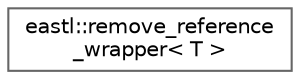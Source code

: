 digraph "类继承关系图"
{
 // LATEX_PDF_SIZE
  bgcolor="transparent";
  edge [fontname=Helvetica,fontsize=10,labelfontname=Helvetica,labelfontsize=10];
  node [fontname=Helvetica,fontsize=10,shape=box,height=0.2,width=0.4];
  rankdir="LR";
  Node0 [id="Node000000",label="eastl::remove_reference\l_wrapper\< T \>",height=0.2,width=0.4,color="grey40", fillcolor="white", style="filled",URL="$structeastl_1_1remove__reference__wrapper.html",tooltip=" "];
}
